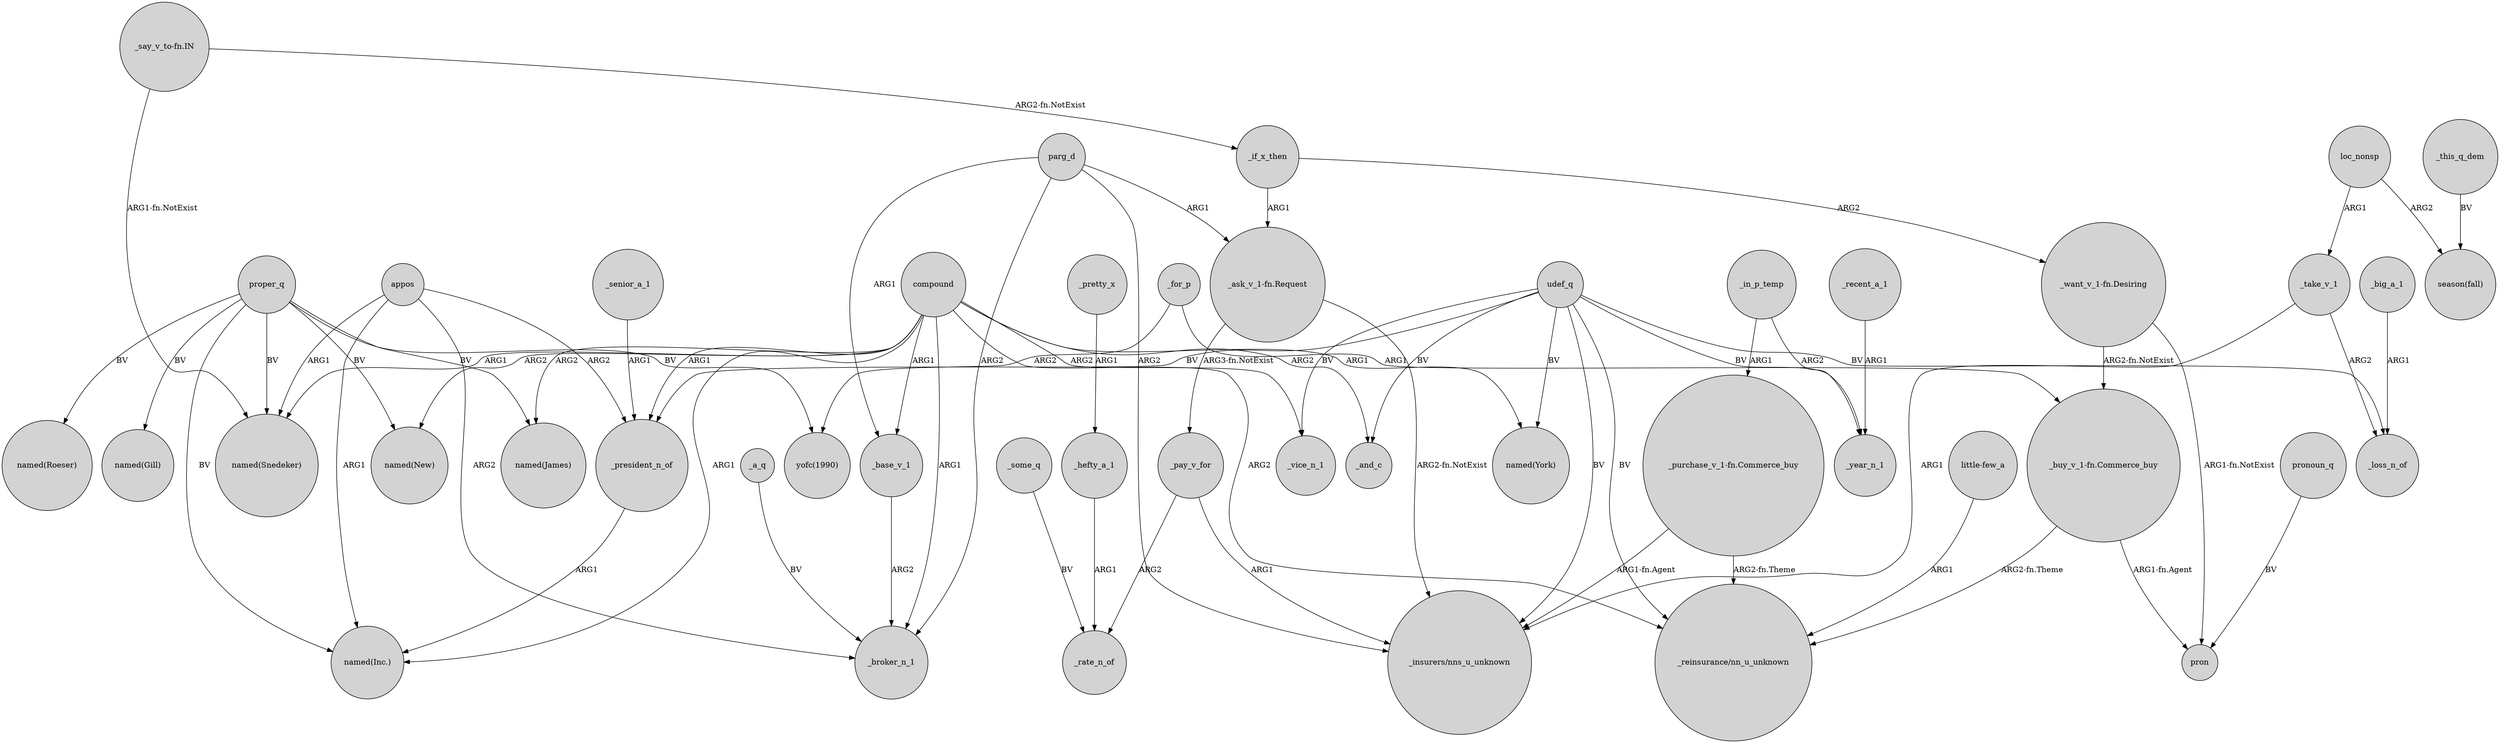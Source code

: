 digraph {
	node [shape=circle style=filled]
	proper_q -> "named(Inc.)" [label=BV]
	compound -> _vice_n_1 [label=ARG2]
	_if_x_then -> "_want_v_1-fn.Desiring" [label=ARG2]
	"_purchase_v_1-fn.Commerce_buy" -> "_insurers/nns_u_unknown" [label="ARG1-fn.Agent"]
	compound -> "named(New)" [label=ARG2]
	_in_p_temp -> "_purchase_v_1-fn.Commerce_buy" [label=ARG1]
	"_want_v_1-fn.Desiring" -> pron [label="ARG1-fn.NotExist"]
	_some_q -> _rate_n_of [label=BV]
	proper_q -> "named(New)" [label=BV]
	"_ask_v_1-fn.Request" -> _pay_v_for [label="ARG3-fn.NotExist"]
	"_buy_v_1-fn.Commerce_buy" -> pron [label="ARG1-fn.Agent"]
	_pay_v_for -> _rate_n_of [label=ARG2]
	"_ask_v_1-fn.Request" -> "_insurers/nns_u_unknown" [label="ARG2-fn.NotExist"]
	parg_d -> "_ask_v_1-fn.Request" [label=ARG1]
	compound -> "named(James)" [label=ARG2]
	parg_d -> _broker_n_1 [label=ARG2]
	"_say_v_to-fn.IN" -> "named(Snedeker)" [label="ARG1-fn.NotExist"]
	parg_d -> "_insurers/nns_u_unknown" [label=ARG2]
	"little-few_a" -> "_reinsurance/nn_u_unknown" [label=ARG1]
	"_purchase_v_1-fn.Commerce_buy" -> "_reinsurance/nn_u_unknown" [label="ARG2-fn.Theme"]
	_senior_a_1 -> _president_n_of [label=ARG1]
	_president_n_of -> "named(Inc.)" [label=ARG1]
	proper_q -> "yofc(1990)" [label=BV]
	udef_q -> _vice_n_1 [label=BV]
	appos -> "named(Snedeker)" [label=ARG1]
	_in_p_temp -> _year_n_1 [label=ARG2]
	appos -> _president_n_of [label=ARG2]
	pronoun_q -> pron [label=BV]
	compound -> _and_c [label=ARG2]
	compound -> "named(York)" [label=ARG1]
	compound -> _broker_n_1 [label=ARG1]
	compound -> _base_v_1 [label=ARG1]
	compound -> _president_n_of [label=ARG1]
	udef_q -> _president_n_of [label=BV]
	udef_q -> "named(York)" [label=BV]
	_big_a_1 -> _loss_n_of [label=ARG1]
	_take_v_1 -> "_insurers/nns_u_unknown" [label=ARG1]
	_recent_a_1 -> _year_n_1 [label=ARG1]
	loc_nonsp -> "season(fall)" [label=ARG2]
	"_buy_v_1-fn.Commerce_buy" -> "_reinsurance/nn_u_unknown" [label="ARG2-fn.Theme"]
	proper_q -> "named(James)" [label=BV]
	_base_v_1 -> _broker_n_1 [label=ARG2]
	compound -> "named(Snedeker)" [label=ARG1]
	_pretty_x -> _hefty_a_1 [label=ARG1]
	_for_p -> "_buy_v_1-fn.Commerce_buy" [label=ARG1]
	_take_v_1 -> _loss_n_of [label=ARG2]
	appos -> _broker_n_1 [label=ARG2]
	_hefty_a_1 -> _rate_n_of [label=ARG1]
	_a_q -> _broker_n_1 [label=BV]
	compound -> "_reinsurance/nn_u_unknown" [label=ARG2]
	_for_p -> "yofc(1990)" [label=ARG2]
	_if_x_then -> "_ask_v_1-fn.Request" [label=ARG1]
	udef_q -> _year_n_1 [label=BV]
	parg_d -> _base_v_1 [label=ARG1]
	"_want_v_1-fn.Desiring" -> "_buy_v_1-fn.Commerce_buy" [label="ARG2-fn.NotExist"]
	"_say_v_to-fn.IN" -> _if_x_then [label="ARG2-fn.NotExist"]
	loc_nonsp -> _take_v_1 [label=ARG1]
	_pay_v_for -> "_insurers/nns_u_unknown" [label=ARG1]
	udef_q -> "_insurers/nns_u_unknown" [label=BV]
	proper_q -> "named(Roeser)" [label=BV]
	appos -> "named(Inc.)" [label=ARG1]
	_this_q_dem -> "season(fall)" [label=BV]
	proper_q -> "named(Gill)" [label=BV]
	udef_q -> _and_c [label=BV]
	udef_q -> "_reinsurance/nn_u_unknown" [label=BV]
	udef_q -> _loss_n_of [label=BV]
	proper_q -> "named(Snedeker)" [label=BV]
	compound -> "named(Inc.)" [label=ARG1]
}
